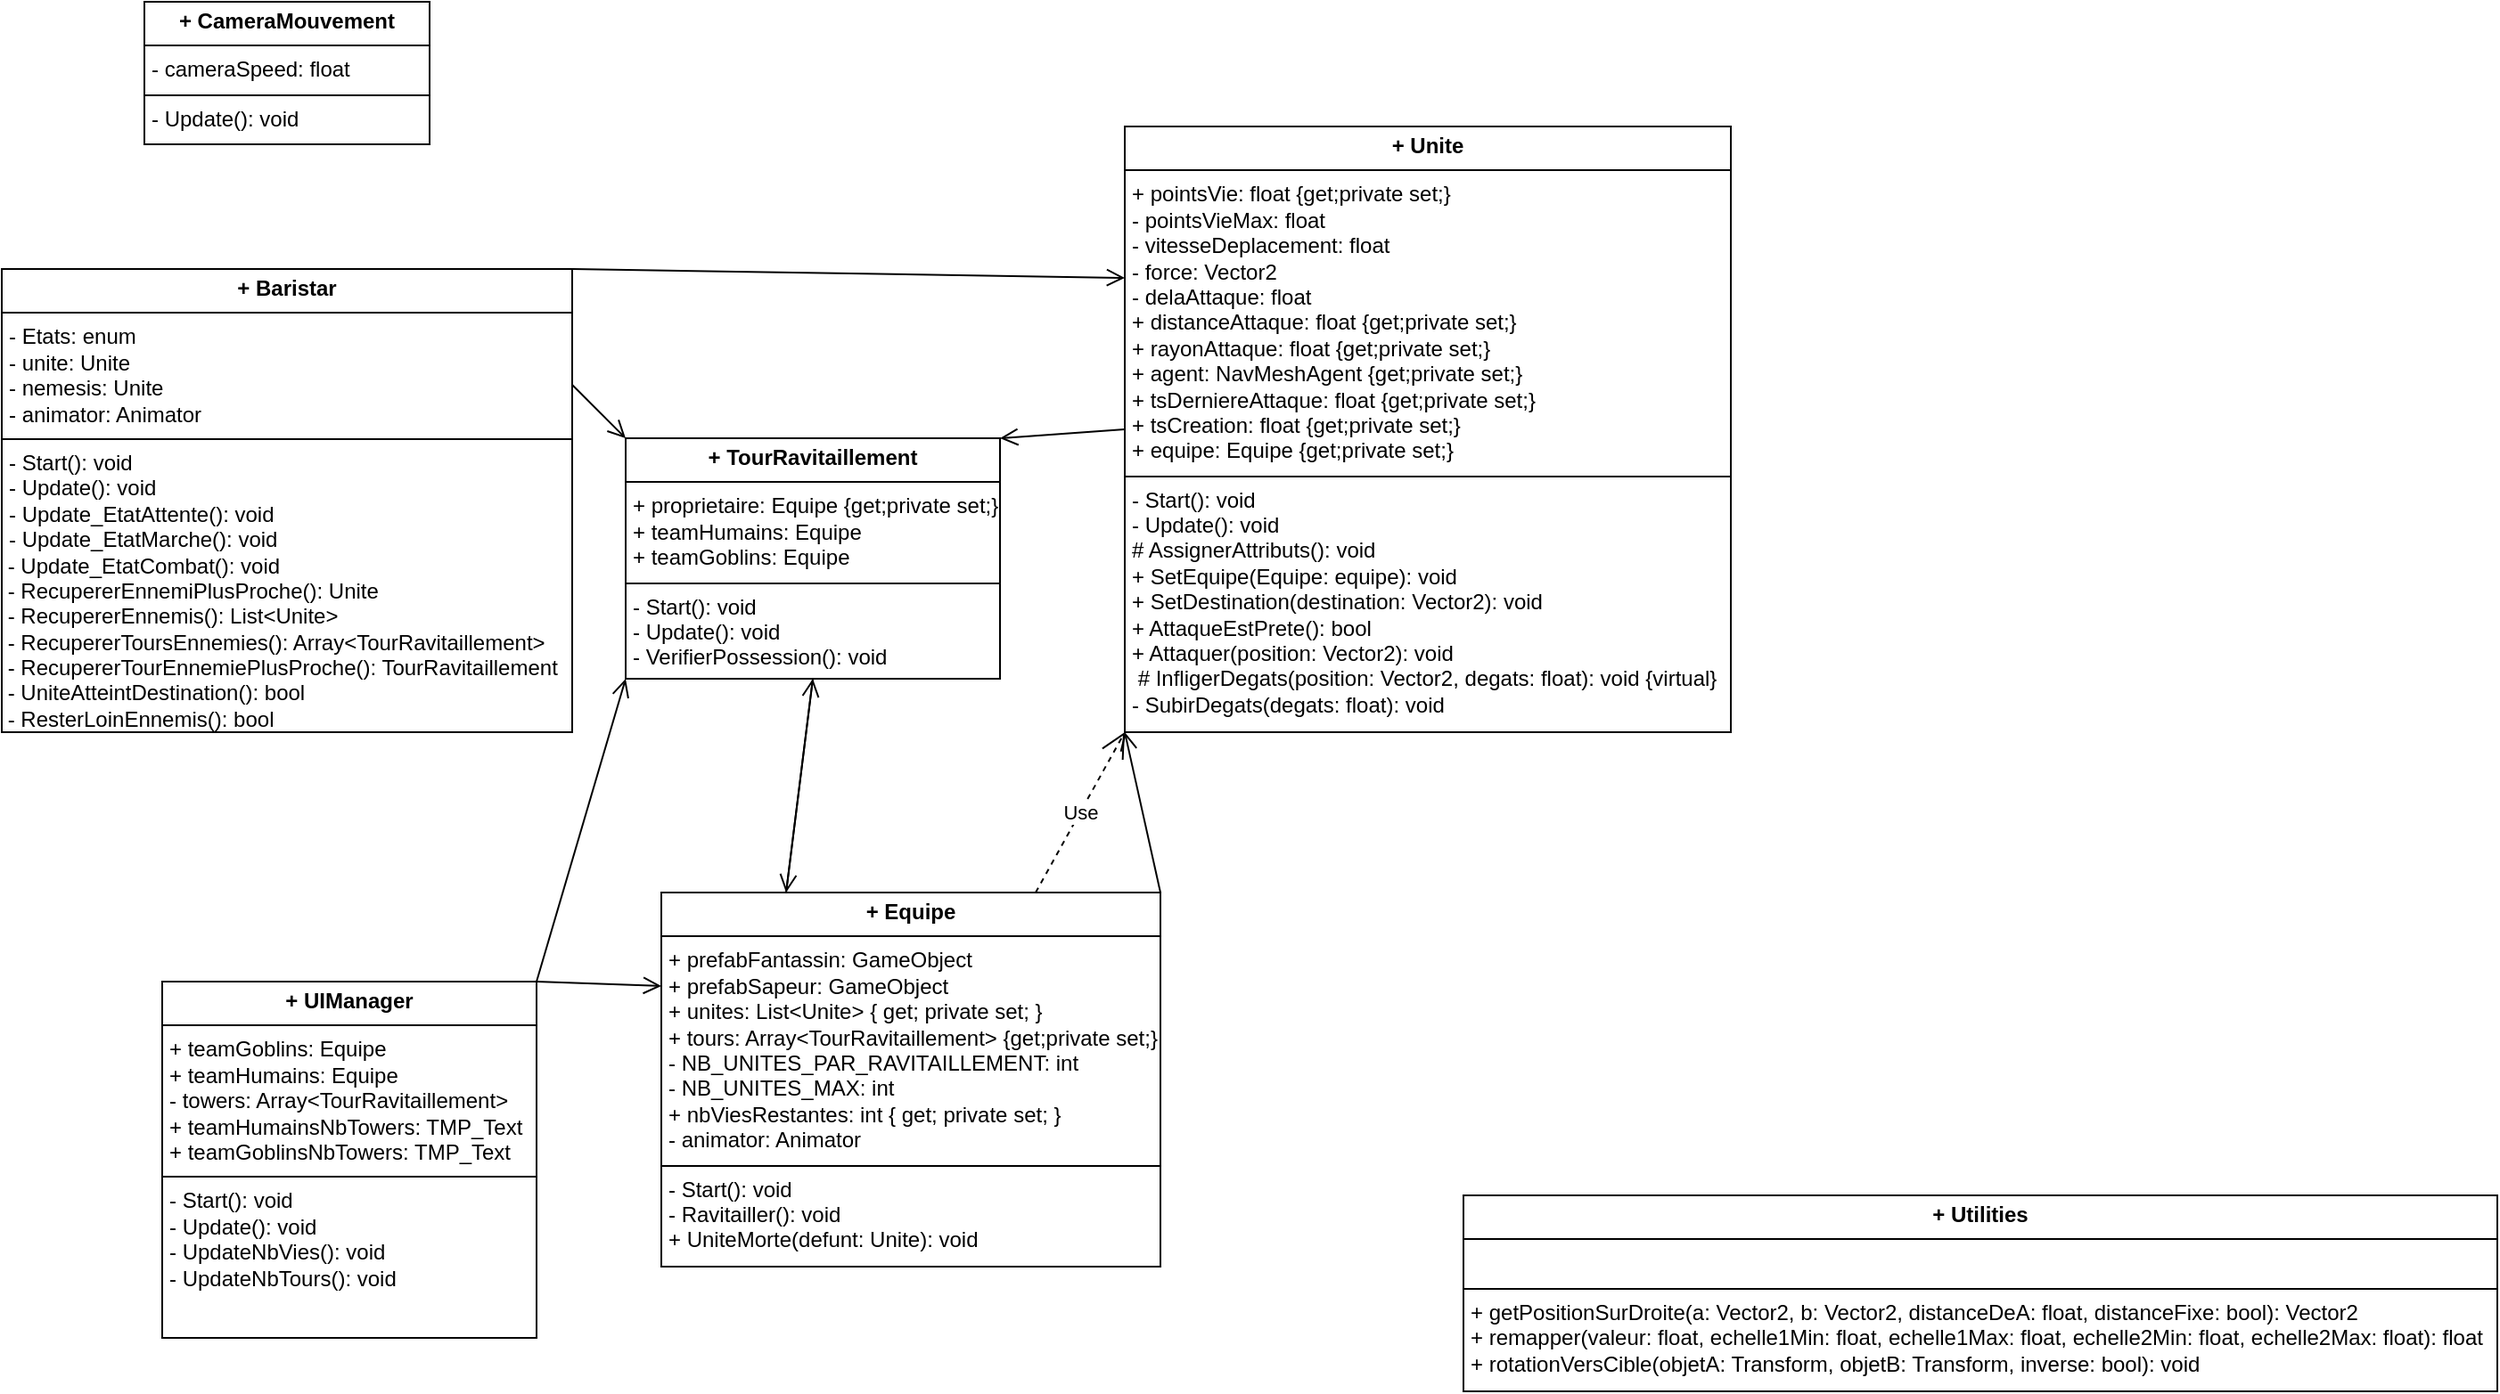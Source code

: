<mxfile version="26.0.4">
  <diagram name="Page-1" id="1Uwyji-FOA_l79JGkpuU">
    <mxGraphModel dx="1434" dy="844" grid="1" gridSize="10" guides="1" tooltips="1" connect="1" arrows="1" fold="1" page="1" pageScale="1" pageWidth="850" pageHeight="1100" math="0" shadow="0">
      <root>
        <mxCell id="0" />
        <mxCell id="1" parent="0" />
        <mxCell id="6PBElcgXcjgxBayv2GB5-1" value="&lt;p style=&quot;margin:0px;margin-top:4px;text-align:center;&quot;&gt;&lt;b&gt;+ Baristar&lt;/b&gt;&lt;/p&gt;&lt;hr size=&quot;1&quot; style=&quot;border-style:solid;&quot;&gt;&lt;p style=&quot;margin:0px;margin-left:4px;&quot;&gt;- Etats: enum&lt;/p&gt;&lt;p style=&quot;margin:0px;margin-left:4px;&quot;&gt;- unite: Unite&lt;/p&gt;&lt;p style=&quot;margin:0px;margin-left:4px;&quot;&gt;-&amp;nbsp;nemesis: Unite&lt;/p&gt;&lt;p style=&quot;margin:0px;margin-left:4px;&quot;&gt;- animator: Animator&lt;/p&gt;&lt;hr size=&quot;1&quot; style=&quot;border-style:solid;&quot;&gt;&lt;p style=&quot;margin:0px;margin-left:4px;&quot;&gt;- Start(): void&lt;/p&gt;&lt;p style=&quot;margin:0px;margin-left:4px;&quot;&gt;- Update(): void&lt;/p&gt;&lt;p style=&quot;margin:0px;margin-left:4px;&quot;&gt;- Update_EtatAttente(): void&lt;/p&gt;&lt;p style=&quot;margin:0px;margin-left:4px;&quot;&gt;- Update_EtatMarche(): void&lt;/p&gt;&lt;div&gt;&amp;nbsp;- Update_EtatCombat(): void&lt;/div&gt;&lt;div&gt;&amp;nbsp;- RecupererEnnemiPlusProche(): Unite&lt;/div&gt;&lt;div&gt;&amp;nbsp;- RecupererEnnemis(): List&amp;lt;Unite&amp;gt;&lt;/div&gt;&lt;div&gt;&amp;nbsp;- RecupererToursEnnemies(): Array&amp;lt;TourRavitaillement&amp;gt;&lt;/div&gt;&lt;div&gt;&amp;nbsp;- RecupererTourEnnemiePlusProche(): TourRavitaillement&lt;/div&gt;&lt;div&gt;&amp;nbsp;- UniteAtteintDestination(): bool&lt;/div&gt;&lt;div&gt;&amp;nbsp;- ResterLoinEnnemis(): bool&lt;/div&gt;" style="verticalAlign=top;align=left;overflow=fill;html=1;whiteSpace=wrap;" parent="1" vertex="1">
          <mxGeometry y="230" width="320" height="260" as="geometry" />
        </mxCell>
        <mxCell id="6PBElcgXcjgxBayv2GB5-2" value="&lt;p style=&quot;margin:0px;margin-top:4px;text-align:center;&quot;&gt;&lt;b&gt;+ CameraMouvement&lt;/b&gt;&lt;/p&gt;&lt;hr size=&quot;1&quot; style=&quot;border-style:solid;&quot;&gt;&lt;p style=&quot;margin:0px;margin-left:4px;&quot;&gt;- cameraSpeed: float&lt;/p&gt;&lt;hr size=&quot;1&quot; style=&quot;border-style:solid;&quot;&gt;&lt;p style=&quot;margin:0px;margin-left:4px;&quot;&gt;- Update(): void&lt;/p&gt;" style="verticalAlign=top;align=left;overflow=fill;html=1;whiteSpace=wrap;" parent="1" vertex="1">
          <mxGeometry x="80" y="80" width="160" height="80" as="geometry" />
        </mxCell>
        <mxCell id="6PBElcgXcjgxBayv2GB5-3" value="&lt;p style=&quot;margin:0px;margin-top:4px;text-align:center;&quot;&gt;&lt;b&gt;+ Equipe&lt;/b&gt;&lt;/p&gt;&lt;hr size=&quot;1&quot; style=&quot;border-style:solid;&quot;&gt;&lt;p style=&quot;margin:0px;margin-left:4px;&quot;&gt;+ prefabFantassin: GameObject&lt;/p&gt;&lt;p style=&quot;margin:0px;margin-left:4px;&quot;&gt;+ prefabSapeur: GameObject&lt;/p&gt;&lt;p style=&quot;margin:0px;margin-left:4px;&quot;&gt;+ unites: List&amp;lt;Unite&amp;gt;&amp;nbsp;{ get; private set; }&lt;/p&gt;&lt;p style=&quot;margin:0px;margin-left:4px;&quot;&gt;+ tours: Array&amp;lt;TourRavitaillement&amp;gt; {get;private set;}&lt;/p&gt;&lt;p style=&quot;margin:0px;margin-left:4px;&quot;&gt;- NB_UNITES_PAR_RAVITAILLEMENT: int&lt;/p&gt;&lt;p style=&quot;margin:0px;margin-left:4px;&quot;&gt;- NB_UNITES_MAX: int&lt;/p&gt;&lt;p style=&quot;margin:0px;margin-left:4px;&quot;&gt;+ nbViesRestantes: int { get; private set; }&lt;/p&gt;&lt;p style=&quot;margin:0px;margin-left:4px;&quot;&gt;- animator: Animator&lt;/p&gt;&lt;hr size=&quot;1&quot; style=&quot;border-style:solid;&quot;&gt;&lt;p style=&quot;margin:0px;margin-left:4px;&quot;&gt;- Start(): void&lt;/p&gt;&lt;p style=&quot;margin:0px;margin-left:4px;&quot;&gt;- Ravitailler(): void&lt;/p&gt;&lt;p style=&quot;margin:0px;margin-left:4px;&quot;&gt;+ UniteMorte(defunt: Unite): void&lt;/p&gt;" style="verticalAlign=top;align=left;overflow=fill;html=1;whiteSpace=wrap;" parent="1" vertex="1">
          <mxGeometry x="370" y="580" width="280" height="210" as="geometry" />
        </mxCell>
        <mxCell id="6PBElcgXcjgxBayv2GB5-4" value="&lt;p style=&quot;margin:0px;margin-top:4px;text-align:center;&quot;&gt;&lt;b&gt;+ TourRavitaillement&lt;/b&gt;&lt;/p&gt;&lt;hr size=&quot;1&quot; style=&quot;border-style:solid;&quot;&gt;&lt;p style=&quot;margin:0px;margin-left:4px;&quot;&gt;+ proprietaire: Equipe {get;private set;}&lt;/p&gt;&lt;p style=&quot;margin:0px;margin-left:4px;&quot;&gt;+ teamHumains: Equipe&lt;/p&gt;&lt;p style=&quot;margin:0px;margin-left:4px;&quot;&gt;+ teamGoblins: Equipe&lt;/p&gt;&lt;hr size=&quot;1&quot; style=&quot;border-style:solid;&quot;&gt;&lt;p style=&quot;margin:0px;margin-left:4px;&quot;&gt;- Start(): void&lt;/p&gt;&lt;p style=&quot;margin:0px;margin-left:4px;&quot;&gt;- Update(): void&lt;/p&gt;&lt;p style=&quot;margin:0px;margin-left:4px;&quot;&gt;- VerifierPossession(): void&lt;/p&gt;" style="verticalAlign=top;align=left;overflow=fill;html=1;whiteSpace=wrap;" parent="1" vertex="1">
          <mxGeometry x="350" y="325" width="210" height="135" as="geometry" />
        </mxCell>
        <mxCell id="q75PJUafg2glOAMGW0Ss-1" value="&lt;p style=&quot;margin:0px;margin-top:4px;text-align:center;&quot;&gt;&lt;b&gt;+ UIManager&lt;/b&gt;&lt;/p&gt;&lt;hr size=&quot;1&quot; style=&quot;border-style:solid;&quot;&gt;&lt;p style=&quot;margin:0px;margin-left:4px;&quot;&gt;+ teamGoblins: Equipe&lt;/p&gt;&lt;p style=&quot;margin:0px;margin-left:4px;&quot;&gt;+ teamHumains: Equipe&lt;/p&gt;&lt;p style=&quot;margin:0px;margin-left:4px;&quot;&gt;- towers: Array&amp;lt;TourRavitaillement&amp;gt;&lt;/p&gt;&lt;p style=&quot;margin:0px;margin-left:4px;&quot;&gt;+ teamHumainsNbTowers: TMP_Text&lt;/p&gt;&lt;p style=&quot;margin:0px;margin-left:4px;&quot;&gt;+ teamGoblinsNbTowers: TMP_Text&lt;/p&gt;&lt;hr size=&quot;1&quot; style=&quot;border-style:solid;&quot;&gt;&lt;p style=&quot;margin:0px;margin-left:4px;&quot;&gt;- Start(): void&lt;/p&gt;&lt;p style=&quot;margin:0px;margin-left:4px;&quot;&gt;- Update(): void&lt;/p&gt;&lt;p style=&quot;margin:0px;margin-left:4px;&quot;&gt;- UpdateNbVies(): void&lt;/p&gt;&lt;p style=&quot;margin:0px;margin-left:4px;&quot;&gt;- UpdateNbTours(): void&lt;/p&gt;" style="verticalAlign=top;align=left;overflow=fill;html=1;whiteSpace=wrap;" parent="1" vertex="1">
          <mxGeometry x="90" y="630" width="210" height="200" as="geometry" />
        </mxCell>
        <mxCell id="q75PJUafg2glOAMGW0Ss-2" value="&lt;p style=&quot;margin:0px;margin-top:4px;text-align:center;&quot;&gt;&lt;b&gt;+ Unite&lt;/b&gt;&lt;/p&gt;&lt;hr size=&quot;1&quot; style=&quot;border-style:solid;&quot;&gt;&lt;p style=&quot;margin:0px;margin-left:4px;&quot;&gt;+ pointsVie: float {get;private set;}&lt;/p&gt;&lt;p style=&quot;margin:0px;margin-left:4px;&quot;&gt;- pointsVieMax: float&lt;/p&gt;&lt;p style=&quot;margin:0px;margin-left:4px;&quot;&gt;- vitesseDeplacement: float&lt;/p&gt;&lt;p style=&quot;margin:0px;margin-left:4px;&quot;&gt;- force: Vector2&lt;/p&gt;&lt;p style=&quot;margin:0px;margin-left:4px;&quot;&gt;- delaAttaque: float&lt;/p&gt;&lt;p style=&quot;margin:0px;margin-left:4px;&quot;&gt;+ distanceAttaque: float {get;private set;}&lt;/p&gt;&lt;p style=&quot;margin:0px;margin-left:4px;&quot;&gt;+ rayonAttaque: float {get;private set;}&lt;/p&gt;&lt;p style=&quot;margin:0px;margin-left:4px;&quot;&gt;+ agent: NavMeshAgent {get;private set;}&lt;/p&gt;&lt;p style=&quot;margin:0px;margin-left:4px;&quot;&gt;+ tsDerniereAttaque: float {get;private set;}&lt;/p&gt;&lt;p style=&quot;margin:0px;margin-left:4px;&quot;&gt;+ tsCreation: float {get;private set;}&lt;/p&gt;&lt;p style=&quot;margin:0px;margin-left:4px;&quot;&gt;+ equipe: Equipe {get;private set;}&lt;/p&gt;&lt;hr size=&quot;1&quot; style=&quot;border-style:solid;&quot;&gt;&lt;p style=&quot;margin:0px;margin-left:4px;&quot;&gt;- Start(): void&lt;/p&gt;&lt;p style=&quot;margin:0px;margin-left:4px;&quot;&gt;- Update(): void&lt;/p&gt;&lt;p style=&quot;margin:0px;margin-left:4px;&quot;&gt;# AssignerAttributs(): void&lt;/p&gt;&lt;p style=&quot;margin:0px;margin-left:4px;&quot;&gt;+ SetEquipe(Equipe: equipe): void&lt;/p&gt;&lt;p style=&quot;margin:0px;margin-left:4px;&quot;&gt;+ SetDestination(destination: Vector2): void&lt;/p&gt;&lt;p style=&quot;margin:0px;margin-left:4px;&quot;&gt;+ AttaqueEstPrete(): bool&lt;/p&gt;&lt;p style=&quot;margin:0px;margin-left:4px;&quot;&gt;+ Attaquer(position: Vector2): void&lt;/p&gt;&lt;p style=&quot;margin:0px;margin-left:4px;&quot;&gt;&amp;nbsp;# InfligerDegats(position: Vector2, degats: float): void {virtual}&lt;/p&gt;&lt;p style=&quot;margin:0px;margin-left:4px;&quot;&gt;- SubirDegats(degats: float): void&lt;/p&gt;" style="verticalAlign=top;align=left;overflow=fill;html=1;whiteSpace=wrap;" parent="1" vertex="1">
          <mxGeometry x="630" y="150" width="340" height="340" as="geometry" />
        </mxCell>
        <mxCell id="q75PJUafg2glOAMGW0Ss-3" value="&lt;p style=&quot;margin:0px;margin-top:4px;text-align:center;&quot;&gt;&lt;b&gt;+ Utilities&lt;/b&gt;&lt;/p&gt;&lt;hr size=&quot;1&quot; style=&quot;border-style:solid;&quot;&gt;&lt;br&gt;&lt;hr size=&quot;1&quot; style=&quot;border-style:solid;&quot;&gt;&lt;p style=&quot;margin:0px;margin-left:4px;&quot;&gt;+ getPositionSurDroite(a: Vector2, b: Vector2, distanceDeA: float, distanceFixe: bool): Vector2&lt;/p&gt;&lt;p style=&quot;margin:0px;margin-left:4px;&quot;&gt;+ remapper(valeur: float, echelle1Min: float, echelle1Max: float, echelle2Min: float, echelle2Max: float): float&lt;/p&gt;&lt;p style=&quot;margin:0px;margin-left:4px;&quot;&gt;+ rotationVersCible(objetA: Transform, objetB: Transform, inverse: bool): void&lt;/p&gt;" style="verticalAlign=top;align=left;overflow=fill;html=1;whiteSpace=wrap;" parent="1" vertex="1">
          <mxGeometry x="820" y="750" width="580" height="110" as="geometry" />
        </mxCell>
        <mxCell id="q75PJUafg2glOAMGW0Ss-4" value="" style="endArrow=open;startArrow=none;endFill=0;startFill=0;endSize=8;html=1;verticalAlign=bottom;labelBackgroundColor=none;strokeWidth=1;rounded=0;exitX=0.25;exitY=0;exitDx=0;exitDy=0;entryX=0.5;entryY=1;entryDx=0;entryDy=0;" parent="1" source="6PBElcgXcjgxBayv2GB5-3" target="6PBElcgXcjgxBayv2GB5-4" edge="1">
          <mxGeometry width="160" relative="1" as="geometry">
            <mxPoint x="330" y="430" as="sourcePoint" />
            <mxPoint x="490" y="430" as="targetPoint" />
          </mxGeometry>
        </mxCell>
        <mxCell id="q75PJUafg2glOAMGW0Ss-5" value="" style="endArrow=open;startArrow=none;endFill=0;startFill=0;endSize=8;html=1;verticalAlign=bottom;labelBackgroundColor=none;strokeWidth=1;rounded=0;exitX=1;exitY=0;exitDx=0;exitDy=0;entryX=0;entryY=1;entryDx=0;entryDy=0;" parent="1" source="6PBElcgXcjgxBayv2GB5-3" target="q75PJUafg2glOAMGW0Ss-2" edge="1">
          <mxGeometry width="160" relative="1" as="geometry">
            <mxPoint x="540" y="510" as="sourcePoint" />
            <mxPoint x="610" y="400" as="targetPoint" />
          </mxGeometry>
        </mxCell>
        <mxCell id="q75PJUafg2glOAMGW0Ss-6" value="Use" style="endArrow=open;endSize=12;dashed=1;html=1;rounded=0;exitX=0.75;exitY=0;exitDx=0;exitDy=0;entryX=0;entryY=1;entryDx=0;entryDy=0;" parent="1" source="6PBElcgXcjgxBayv2GB5-3" target="q75PJUafg2glOAMGW0Ss-2" edge="1">
          <mxGeometry width="160" relative="1" as="geometry">
            <mxPoint x="200" y="650" as="sourcePoint" />
            <mxPoint x="360" y="650" as="targetPoint" />
          </mxGeometry>
        </mxCell>
        <mxCell id="q75PJUafg2glOAMGW0Ss-7" value="" style="endArrow=open;startArrow=none;endFill=0;startFill=0;endSize=8;html=1;verticalAlign=bottom;labelBackgroundColor=none;strokeWidth=1;rounded=0;exitX=0.5;exitY=1;exitDx=0;exitDy=0;entryX=0.25;entryY=0;entryDx=0;entryDy=0;" parent="1" source="6PBElcgXcjgxBayv2GB5-4" target="6PBElcgXcjgxBayv2GB5-3" edge="1">
          <mxGeometry width="160" relative="1" as="geometry">
            <mxPoint x="270" y="380" as="sourcePoint" />
            <mxPoint x="400" y="410" as="targetPoint" />
          </mxGeometry>
        </mxCell>
        <mxCell id="q75PJUafg2glOAMGW0Ss-8" value="" style="endArrow=open;startArrow=none;endFill=0;startFill=0;endSize=8;html=1;verticalAlign=bottom;labelBackgroundColor=none;strokeWidth=1;rounded=0;exitX=0;exitY=0.5;exitDx=0;exitDy=0;entryX=1;entryY=0;entryDx=0;entryDy=0;" parent="1" source="q75PJUafg2glOAMGW0Ss-2" target="6PBElcgXcjgxBayv2GB5-4" edge="1">
          <mxGeometry width="160" relative="1" as="geometry">
            <mxPoint x="110" y="220" as="sourcePoint" />
            <mxPoint x="270" y="220" as="targetPoint" />
          </mxGeometry>
        </mxCell>
        <mxCell id="q75PJUafg2glOAMGW0Ss-9" value="" style="endArrow=open;startArrow=none;endFill=0;startFill=0;endSize=8;html=1;verticalAlign=bottom;labelBackgroundColor=none;strokeWidth=1;rounded=0;exitX=1;exitY=0;exitDx=0;exitDy=0;entryX=0;entryY=0.25;entryDx=0;entryDy=0;" parent="1" source="q75PJUafg2glOAMGW0Ss-1" target="6PBElcgXcjgxBayv2GB5-3" edge="1">
          <mxGeometry width="160" relative="1" as="geometry">
            <mxPoint x="210" y="390" as="sourcePoint" />
            <mxPoint x="370" y="390" as="targetPoint" />
          </mxGeometry>
        </mxCell>
        <mxCell id="q75PJUafg2glOAMGW0Ss-10" value="" style="endArrow=open;startArrow=none;endFill=0;startFill=0;endSize=8;html=1;verticalAlign=bottom;labelBackgroundColor=none;strokeWidth=1;rounded=0;exitX=1;exitY=0;exitDx=0;exitDy=0;entryX=0;entryY=1;entryDx=0;entryDy=0;" parent="1" source="q75PJUafg2glOAMGW0Ss-1" target="6PBElcgXcjgxBayv2GB5-4" edge="1">
          <mxGeometry width="160" relative="1" as="geometry">
            <mxPoint x="150" y="400" as="sourcePoint" />
            <mxPoint x="310" y="400" as="targetPoint" />
          </mxGeometry>
        </mxCell>
        <mxCell id="q75PJUafg2glOAMGW0Ss-11" value="" style="endArrow=open;startArrow=none;endFill=0;startFill=0;endSize=8;html=1;verticalAlign=bottom;labelBackgroundColor=none;strokeWidth=1;rounded=0;exitX=1;exitY=0;exitDx=0;exitDy=0;entryX=0;entryY=0.25;entryDx=0;entryDy=0;" parent="1" source="6PBElcgXcjgxBayv2GB5-1" target="q75PJUafg2glOAMGW0Ss-2" edge="1">
          <mxGeometry width="160" relative="1" as="geometry">
            <mxPoint x="250" y="180" as="sourcePoint" />
            <mxPoint x="410" y="180" as="targetPoint" />
          </mxGeometry>
        </mxCell>
        <mxCell id="q75PJUafg2glOAMGW0Ss-12" value="" style="endArrow=open;startArrow=none;endFill=0;startFill=0;endSize=8;html=1;verticalAlign=bottom;labelBackgroundColor=none;strokeWidth=1;rounded=0;exitX=1;exitY=0.25;exitDx=0;exitDy=0;entryX=0;entryY=0;entryDx=0;entryDy=0;" parent="1" source="6PBElcgXcjgxBayv2GB5-1" target="6PBElcgXcjgxBayv2GB5-4" edge="1">
          <mxGeometry width="160" relative="1" as="geometry">
            <mxPoint x="350" y="200" as="sourcePoint" />
            <mxPoint x="510" y="200" as="targetPoint" />
          </mxGeometry>
        </mxCell>
      </root>
    </mxGraphModel>
  </diagram>
</mxfile>
